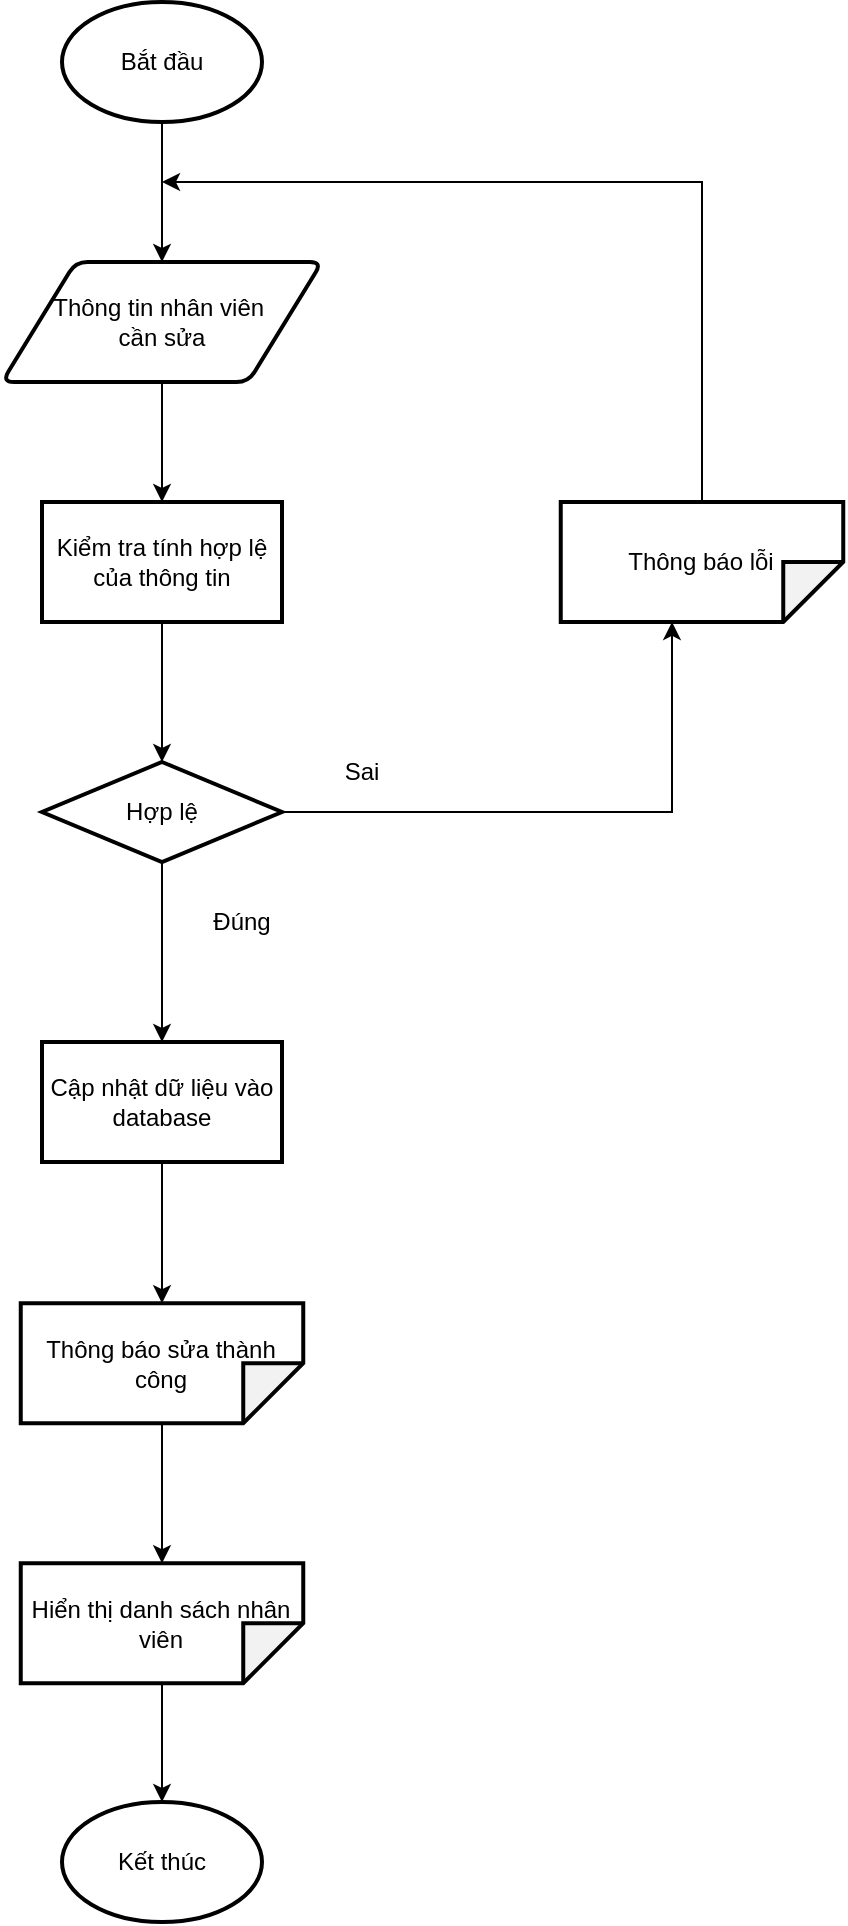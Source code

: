 <mxfile version="18.0.1" type="device"><diagram id="CLPXE2953oN6EVuxeuFO" name="Trang-1"><mxGraphModel dx="868" dy="593" grid="1" gridSize="10" guides="1" tooltips="1" connect="1" arrows="1" fold="1" page="1" pageScale="1" pageWidth="827" pageHeight="1169" math="0" shadow="0"><root><mxCell id="0"/><mxCell id="1" parent="0"/><mxCell id="Y2De3KtYvB4N7bXRmJEd-1" style="edgeStyle=orthogonalEdgeStyle;rounded=0;orthogonalLoop=1;jettySize=auto;html=1;entryX=0.5;entryY=0;entryDx=0;entryDy=0;" parent="1" source="Y2De3KtYvB4N7bXRmJEd-2" target="Y2De3KtYvB4N7bXRmJEd-5" edge="1"><mxGeometry relative="1" as="geometry"/></mxCell><mxCell id="Y2De3KtYvB4N7bXRmJEd-2" value="Bắt đầu" style="strokeWidth=2;html=1;shape=mxgraph.flowchart.start_1;whiteSpace=wrap;" parent="1" vertex="1"><mxGeometry x="370" y="140" width="100" height="60" as="geometry"/></mxCell><mxCell id="Y2De3KtYvB4N7bXRmJEd-3" value="Kết thúc" style="strokeWidth=2;html=1;shape=mxgraph.flowchart.start_1;whiteSpace=wrap;" parent="1" vertex="1"><mxGeometry x="370" y="1040" width="100" height="60" as="geometry"/></mxCell><mxCell id="Y2De3KtYvB4N7bXRmJEd-4" style="edgeStyle=orthogonalEdgeStyle;rounded=0;orthogonalLoop=1;jettySize=auto;html=1;entryX=0.5;entryY=0;entryDx=0;entryDy=0;" parent="1" source="Y2De3KtYvB4N7bXRmJEd-5" target="Y2De3KtYvB4N7bXRmJEd-7" edge="1"><mxGeometry relative="1" as="geometry"/></mxCell><mxCell id="Y2De3KtYvB4N7bXRmJEd-5" value="Thông tin nhân viên&amp;nbsp;&lt;br&gt;cần sửa" style="shape=parallelogram;html=1;strokeWidth=2;perimeter=parallelogramPerimeter;whiteSpace=wrap;rounded=1;arcSize=12;size=0.23;align=center;" parent="1" vertex="1"><mxGeometry x="340" y="270" width="160" height="60" as="geometry"/></mxCell><mxCell id="Y2De3KtYvB4N7bXRmJEd-6" style="edgeStyle=orthogonalEdgeStyle;rounded=0;orthogonalLoop=1;jettySize=auto;html=1;entryX=0.5;entryY=0;entryDx=0;entryDy=0;" parent="1" source="Y2De3KtYvB4N7bXRmJEd-7" target="Y2De3KtYvB4N7bXRmJEd-10" edge="1"><mxGeometry relative="1" as="geometry"/></mxCell><mxCell id="Y2De3KtYvB4N7bXRmJEd-7" value="Kiểm tra tính hợp lệ của thông tin" style="rounded=0;whiteSpace=wrap;html=1;strokeWidth=2;" parent="1" vertex="1"><mxGeometry x="360" y="390" width="120" height="60" as="geometry"/></mxCell><mxCell id="Y2De3KtYvB4N7bXRmJEd-8" style="edgeStyle=orthogonalEdgeStyle;rounded=0;orthogonalLoop=1;jettySize=auto;html=1;entryX=0;entryY=0;entryDx=60;entryDy=85.625;entryPerimeter=0;" parent="1" source="Y2De3KtYvB4N7bXRmJEd-10" target="Y2De3KtYvB4N7bXRmJEd-12" edge="1"><mxGeometry relative="1" as="geometry"/></mxCell><mxCell id="Y2De3KtYvB4N7bXRmJEd-9" style="edgeStyle=orthogonalEdgeStyle;rounded=0;orthogonalLoop=1;jettySize=auto;html=1;startArrow=none;" parent="1" source="XVlWlEf3KPVopaexffU7-1" target="Y2De3KtYvB4N7bXRmJEd-16" edge="1"><mxGeometry relative="1" as="geometry"/></mxCell><mxCell id="XVlWlEf3KPVopaexffU7-3" style="edgeStyle=orthogonalEdgeStyle;rounded=0;orthogonalLoop=1;jettySize=auto;html=1;" parent="1" source="Y2De3KtYvB4N7bXRmJEd-10" target="XVlWlEf3KPVopaexffU7-1" edge="1"><mxGeometry relative="1" as="geometry"/></mxCell><mxCell id="Y2De3KtYvB4N7bXRmJEd-10" value="Hợp lệ" style="rhombus;whiteSpace=wrap;html=1;strokeWidth=2;" parent="1" vertex="1"><mxGeometry x="360" y="520" width="120" height="50" as="geometry"/></mxCell><mxCell id="Y2De3KtYvB4N7bXRmJEd-11" style="edgeStyle=orthogonalEdgeStyle;rounded=0;orthogonalLoop=1;jettySize=auto;html=1;" parent="1" source="Y2De3KtYvB4N7bXRmJEd-12" edge="1"><mxGeometry relative="1" as="geometry"><mxPoint x="420" y="230" as="targetPoint"/><Array as="points"><mxPoint x="690" y="230"/></Array></mxGeometry></mxCell><mxCell id="Y2De3KtYvB4N7bXRmJEd-12" value="Thông báo lỗi" style="shape=note;whiteSpace=wrap;html=1;backgroundOutline=1;darkOpacity=0.05;strokeWidth=2;rotation=90;spacing=2;labelBorderColor=none;fontColor=default;verticalAlign=middle;horizontal=0;" parent="1" vertex="1"><mxGeometry x="660" y="349.37" width="60" height="141.25" as="geometry"/></mxCell><mxCell id="Y2De3KtYvB4N7bXRmJEd-13" value="Đúng" style="text;html=1;strokeColor=none;fillColor=none;align=center;verticalAlign=middle;whiteSpace=wrap;rounded=0;" parent="1" vertex="1"><mxGeometry x="430" y="585" width="60" height="30" as="geometry"/></mxCell><mxCell id="Y2De3KtYvB4N7bXRmJEd-14" value="Sai" style="text;html=1;strokeColor=none;fillColor=none;align=center;verticalAlign=middle;whiteSpace=wrap;rounded=0;" parent="1" vertex="1"><mxGeometry x="490" y="510" width="60" height="30" as="geometry"/></mxCell><mxCell id="Y2De3KtYvB4N7bXRmJEd-15" style="edgeStyle=orthogonalEdgeStyle;rounded=0;orthogonalLoop=1;jettySize=auto;html=1;startArrow=none;" parent="1" source="CwXX4vBQ65XxwqBCtVon-1" target="Y2De3KtYvB4N7bXRmJEd-3" edge="1"><mxGeometry relative="1" as="geometry"/></mxCell><mxCell id="Y2De3KtYvB4N7bXRmJEd-16" value="Thông báo sửa thành công" style="shape=note;whiteSpace=wrap;html=1;backgroundOutline=1;darkOpacity=0.05;strokeWidth=2;rotation=90;spacing=2;labelBorderColor=none;fontColor=default;verticalAlign=middle;horizontal=0;" parent="1" vertex="1"><mxGeometry x="390" y="750" width="60" height="141.25" as="geometry"/></mxCell><mxCell id="XVlWlEf3KPVopaexffU7-1" value="Cập nhật dữ liệu vào database" style="rounded=0;whiteSpace=wrap;html=1;strokeWidth=2;" parent="1" vertex="1"><mxGeometry x="360" y="660" width="120" height="60" as="geometry"/></mxCell><mxCell id="CwXX4vBQ65XxwqBCtVon-1" value="Hiển thị danh sách nhân viên" style="shape=note;whiteSpace=wrap;html=1;backgroundOutline=1;darkOpacity=0.05;strokeWidth=2;rotation=90;spacing=2;labelBorderColor=none;fontColor=default;verticalAlign=middle;horizontal=0;" vertex="1" parent="1"><mxGeometry x="390" y="880" width="60" height="141.25" as="geometry"/></mxCell><mxCell id="CwXX4vBQ65XxwqBCtVon-2" value="" style="edgeStyle=orthogonalEdgeStyle;rounded=0;orthogonalLoop=1;jettySize=auto;html=1;endArrow=classic;endFill=1;" edge="1" parent="1" source="Y2De3KtYvB4N7bXRmJEd-16" target="CwXX4vBQ65XxwqBCtVon-1"><mxGeometry relative="1" as="geometry"><mxPoint x="420" y="850.625" as="sourcePoint"/><mxPoint x="420" y="1000" as="targetPoint"/></mxGeometry></mxCell></root></mxGraphModel></diagram></mxfile>